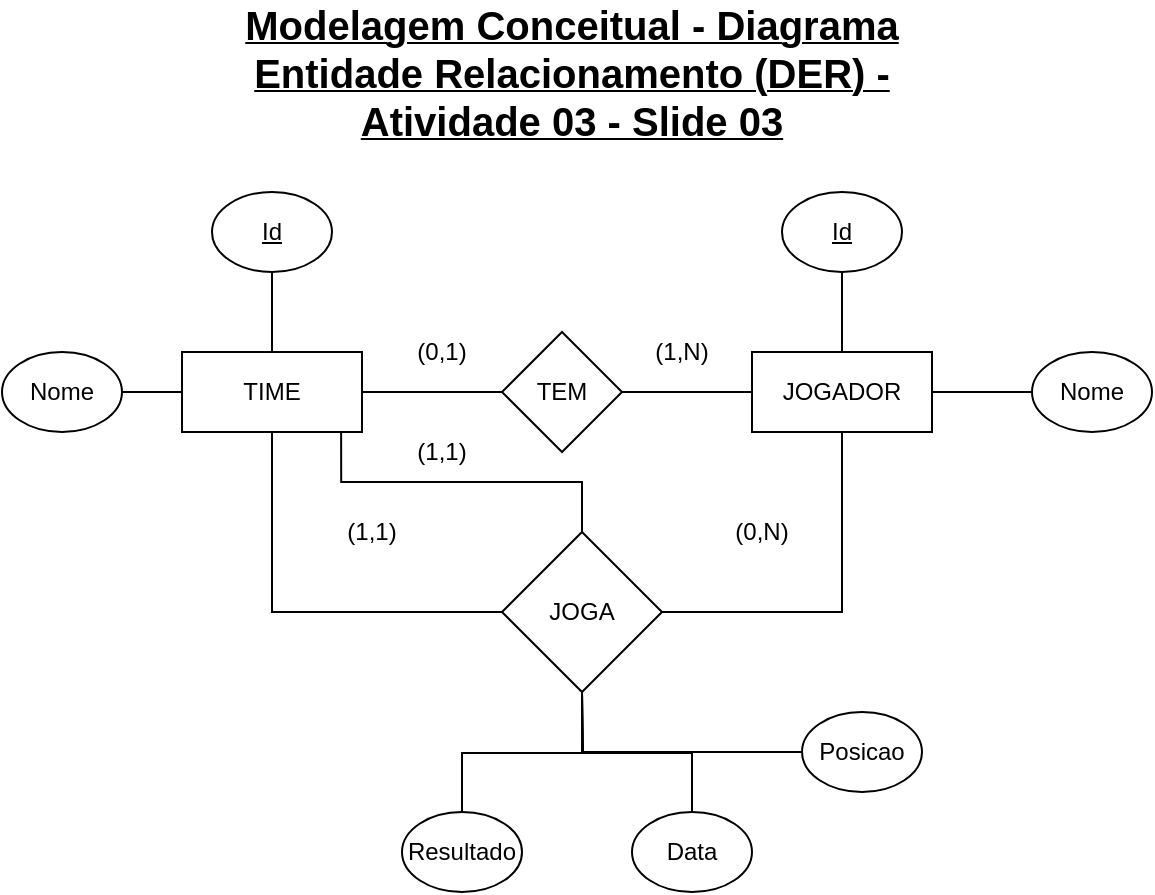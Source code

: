 <mxfile version="15.2.9" type="google"><diagram id="O11OCvamkmhxeoy8dUtp" name="Page-1"><mxGraphModel dx="1038" dy="579" grid="1" gridSize="10" guides="1" tooltips="1" connect="1" arrows="1" fold="1" page="1" pageScale="1" pageWidth="980" pageHeight="1390" math="0" shadow="0"><root><mxCell id="0"/><mxCell id="1" parent="0"/><mxCell id="3HuLk6co8ZWs2W1zVyUs-1" value="&lt;b&gt;&lt;u&gt;&lt;font style=&quot;font-size: 20px&quot;&gt;Modelagem Conceitual - Diagrama Entidade Relacionamento (DER) - Atividade 03 - Slide 03&lt;/font&gt;&lt;/u&gt;&lt;/b&gt;" style="text;html=1;strokeColor=none;fillColor=none;align=center;verticalAlign=middle;whiteSpace=wrap;rounded=0;" vertex="1" parent="1"><mxGeometry x="365" y="90" width="360" height="20" as="geometry"/></mxCell><mxCell id="3HuLk6co8ZWs2W1zVyUs-7" value="" style="edgeStyle=orthogonalEdgeStyle;rounded=0;orthogonalLoop=1;jettySize=auto;html=1;endArrow=none;endFill=0;" edge="1" parent="1" source="3HuLk6co8ZWs2W1zVyUs-2" target="3HuLk6co8ZWs2W1zVyUs-4"><mxGeometry relative="1" as="geometry"/></mxCell><mxCell id="3HuLk6co8ZWs2W1zVyUs-2" value="TIME" style="rounded=0;whiteSpace=wrap;html=1;" vertex="1" parent="1"><mxGeometry x="350" y="240" width="90" height="40" as="geometry"/></mxCell><mxCell id="3HuLk6co8ZWs2W1zVyUs-3" value="JOGADOR" style="rounded=0;whiteSpace=wrap;html=1;" vertex="1" parent="1"><mxGeometry x="635" y="240" width="90" height="40" as="geometry"/></mxCell><mxCell id="3HuLk6co8ZWs2W1zVyUs-4" value="&lt;u&gt;Id&lt;/u&gt;" style="ellipse;whiteSpace=wrap;html=1;" vertex="1" parent="1"><mxGeometry x="365" y="160" width="60" height="40" as="geometry"/></mxCell><mxCell id="3HuLk6co8ZWs2W1zVyUs-9" value="" style="edgeStyle=orthogonalEdgeStyle;rounded=0;orthogonalLoop=1;jettySize=auto;html=1;endArrow=none;endFill=0;" edge="1" parent="1" source="3HuLk6co8ZWs2W1zVyUs-8" target="3HuLk6co8ZWs2W1zVyUs-3"><mxGeometry relative="1" as="geometry"/></mxCell><mxCell id="3HuLk6co8ZWs2W1zVyUs-8" value="&lt;u&gt;Id&lt;/u&gt;" style="ellipse;whiteSpace=wrap;html=1;" vertex="1" parent="1"><mxGeometry x="650" y="160" width="60" height="40" as="geometry"/></mxCell><mxCell id="3HuLk6co8ZWs2W1zVyUs-11" value="" style="edgeStyle=orthogonalEdgeStyle;rounded=0;orthogonalLoop=1;jettySize=auto;html=1;endArrow=none;endFill=0;" edge="1" parent="1" source="3HuLk6co8ZWs2W1zVyUs-10" target="3HuLk6co8ZWs2W1zVyUs-3"><mxGeometry relative="1" as="geometry"/></mxCell><mxCell id="3HuLk6co8ZWs2W1zVyUs-10" value="Nome" style="ellipse;whiteSpace=wrap;html=1;" vertex="1" parent="1"><mxGeometry x="775" y="240" width="60" height="40" as="geometry"/></mxCell><mxCell id="3HuLk6co8ZWs2W1zVyUs-13" value="" style="edgeStyle=orthogonalEdgeStyle;rounded=0;orthogonalLoop=1;jettySize=auto;html=1;endArrow=none;endFill=0;" edge="1" parent="1" source="3HuLk6co8ZWs2W1zVyUs-12" target="3HuLk6co8ZWs2W1zVyUs-2"><mxGeometry relative="1" as="geometry"/></mxCell><mxCell id="3HuLk6co8ZWs2W1zVyUs-12" value="Nome" style="ellipse;whiteSpace=wrap;html=1;" vertex="1" parent="1"><mxGeometry x="260" y="240" width="60" height="40" as="geometry"/></mxCell><mxCell id="3HuLk6co8ZWs2W1zVyUs-15" value="" style="edgeStyle=orthogonalEdgeStyle;rounded=0;orthogonalLoop=1;jettySize=auto;html=1;endArrow=none;endFill=0;" edge="1" parent="1" source="3HuLk6co8ZWs2W1zVyUs-14"><mxGeometry relative="1" as="geometry"><mxPoint x="440" y="260" as="targetPoint"/></mxGeometry></mxCell><mxCell id="3HuLk6co8ZWs2W1zVyUs-16" value="" style="edgeStyle=orthogonalEdgeStyle;rounded=0;orthogonalLoop=1;jettySize=auto;html=1;endArrow=none;endFill=0;" edge="1" parent="1" source="3HuLk6co8ZWs2W1zVyUs-14" target="3HuLk6co8ZWs2W1zVyUs-3"><mxGeometry relative="1" as="geometry"/></mxCell><mxCell id="3HuLk6co8ZWs2W1zVyUs-14" value="TEM" style="rhombus;whiteSpace=wrap;html=1;" vertex="1" parent="1"><mxGeometry x="510" y="230" width="60" height="60" as="geometry"/></mxCell><mxCell id="3HuLk6co8ZWs2W1zVyUs-17" value="(0,1)" style="text;html=1;strokeColor=none;fillColor=none;align=center;verticalAlign=middle;whiteSpace=wrap;rounded=0;" vertex="1" parent="1"><mxGeometry x="460" y="230" width="40" height="20" as="geometry"/></mxCell><mxCell id="3HuLk6co8ZWs2W1zVyUs-18" value="(1,N)" style="text;html=1;strokeColor=none;fillColor=none;align=center;verticalAlign=middle;whiteSpace=wrap;rounded=0;" vertex="1" parent="1"><mxGeometry x="580" y="230" width="40" height="20" as="geometry"/></mxCell><mxCell id="3HuLk6co8ZWs2W1zVyUs-25" style="edgeStyle=orthogonalEdgeStyle;rounded=0;orthogonalLoop=1;jettySize=auto;html=1;entryX=0.5;entryY=1;entryDx=0;entryDy=0;endArrow=none;endFill=0;exitX=1;exitY=0.5;exitDx=0;exitDy=0;" edge="1" parent="1" source="3HuLk6co8ZWs2W1zVyUs-35" target="3HuLk6co8ZWs2W1zVyUs-3"><mxGeometry relative="1" as="geometry"><mxPoint x="610" y="350" as="sourcePoint"/></mxGeometry></mxCell><mxCell id="3HuLk6co8ZWs2W1zVyUs-27" style="edgeStyle=orthogonalEdgeStyle;rounded=0;orthogonalLoop=1;jettySize=auto;html=1;exitX=0;exitY=0.5;exitDx=0;exitDy=0;entryX=0.5;entryY=1;entryDx=0;entryDy=0;endArrow=none;endFill=0;" edge="1" parent="1" source="3HuLk6co8ZWs2W1zVyUs-35" target="3HuLk6co8ZWs2W1zVyUs-2"><mxGeometry relative="1" as="geometry"><mxPoint x="505" y="350" as="sourcePoint"/></mxGeometry></mxCell><mxCell id="3HuLk6co8ZWs2W1zVyUs-34" style="edgeStyle=orthogonalEdgeStyle;rounded=0;orthogonalLoop=1;jettySize=auto;html=1;exitX=0.5;exitY=0;exitDx=0;exitDy=0;entryX=0.884;entryY=0.995;entryDx=0;entryDy=0;entryPerimeter=0;endArrow=none;endFill=0;" edge="1" parent="1" source="3HuLk6co8ZWs2W1zVyUs-35" target="3HuLk6co8ZWs2W1zVyUs-2"><mxGeometry relative="1" as="geometry"><mxPoint x="535" y="320" as="sourcePoint"/></mxGeometry></mxCell><mxCell id="3HuLk6co8ZWs2W1zVyUs-41" style="edgeStyle=orthogonalEdgeStyle;rounded=0;orthogonalLoop=1;jettySize=auto;html=1;exitX=0.5;exitY=0;exitDx=0;exitDy=0;endArrow=none;endFill=0;" edge="1" parent="1" source="3HuLk6co8ZWs2W1zVyUs-23"><mxGeometry relative="1" as="geometry"><mxPoint x="550" y="410" as="targetPoint"/></mxGeometry></mxCell><mxCell id="3HuLk6co8ZWs2W1zVyUs-23" value="Data" style="ellipse;whiteSpace=wrap;html=1;" vertex="1" parent="1"><mxGeometry x="575" y="470" width="60" height="40" as="geometry"/></mxCell><mxCell id="3HuLk6co8ZWs2W1zVyUs-28" value="(1,1)" style="text;html=1;strokeColor=none;fillColor=none;align=center;verticalAlign=middle;whiteSpace=wrap;rounded=0;" vertex="1" parent="1"><mxGeometry x="425" y="320" width="40" height="20" as="geometry"/></mxCell><mxCell id="3HuLk6co8ZWs2W1zVyUs-30" value="(0,N)" style="text;html=1;strokeColor=none;fillColor=none;align=center;verticalAlign=middle;whiteSpace=wrap;rounded=0;" vertex="1" parent="1"><mxGeometry x="620" y="320" width="40" height="20" as="geometry"/></mxCell><mxCell id="3HuLk6co8ZWs2W1zVyUs-42" style="edgeStyle=orthogonalEdgeStyle;rounded=0;orthogonalLoop=1;jettySize=auto;html=1;exitX=0.5;exitY=0;exitDx=0;exitDy=0;endArrow=none;endFill=0;" edge="1" parent="1" source="3HuLk6co8ZWs2W1zVyUs-31"><mxGeometry relative="1" as="geometry"><mxPoint x="550" y="410" as="targetPoint"/></mxGeometry></mxCell><mxCell id="3HuLk6co8ZWs2W1zVyUs-31" value="Resultado" style="ellipse;whiteSpace=wrap;html=1;" vertex="1" parent="1"><mxGeometry x="460" y="470" width="60" height="40" as="geometry"/></mxCell><mxCell id="3HuLk6co8ZWs2W1zVyUs-35" value="JOGA" style="rhombus;whiteSpace=wrap;html=1;" vertex="1" parent="1"><mxGeometry x="510" y="330" width="80" height="80" as="geometry"/></mxCell><mxCell id="3HuLk6co8ZWs2W1zVyUs-36" value="(1,1)" style="text;html=1;strokeColor=none;fillColor=none;align=center;verticalAlign=middle;whiteSpace=wrap;rounded=0;" vertex="1" parent="1"><mxGeometry x="460" y="280" width="40" height="20" as="geometry"/></mxCell><mxCell id="3HuLk6co8ZWs2W1zVyUs-40" style="edgeStyle=orthogonalEdgeStyle;rounded=0;orthogonalLoop=1;jettySize=auto;html=1;exitX=0;exitY=0.5;exitDx=0;exitDy=0;entryX=0.5;entryY=1;entryDx=0;entryDy=0;endArrow=none;endFill=0;" edge="1" parent="1" source="3HuLk6co8ZWs2W1zVyUs-39" target="3HuLk6co8ZWs2W1zVyUs-35"><mxGeometry relative="1" as="geometry"/></mxCell><mxCell id="3HuLk6co8ZWs2W1zVyUs-39" value="Posicao" style="ellipse;whiteSpace=wrap;html=1;" vertex="1" parent="1"><mxGeometry x="660" y="420" width="60" height="40" as="geometry"/></mxCell></root></mxGraphModel></diagram></mxfile>
